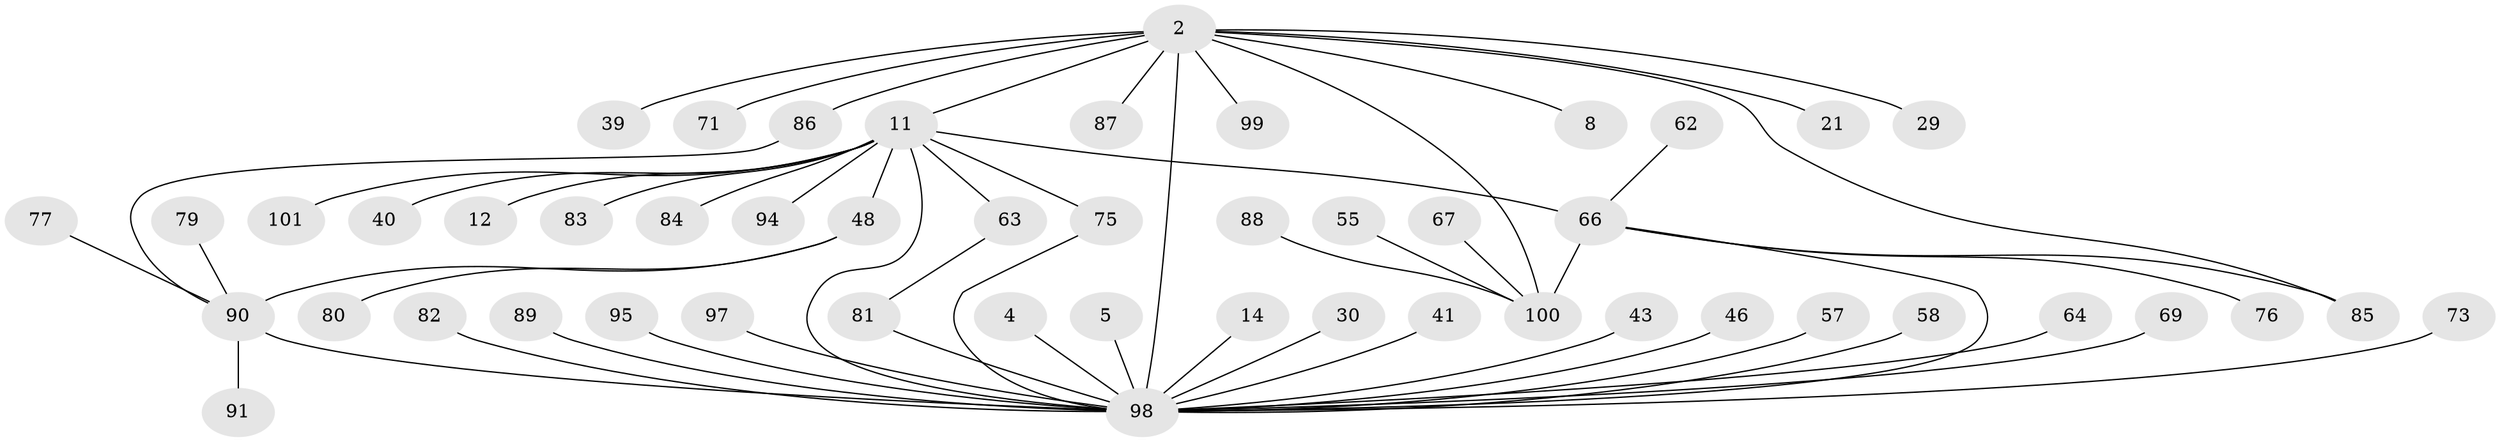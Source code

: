 // original degree distribution, {9: 0.019801980198019802, 15: 0.009900990099009901, 16: 0.009900990099009901, 1: 0.5544554455445545, 4: 0.06930693069306931, 11: 0.009900990099009901, 2: 0.1782178217821782, 8: 0.009900990099009901, 3: 0.0891089108910891, 5: 0.0297029702970297, 6: 0.019801980198019802}
// Generated by graph-tools (version 1.1) at 2025/48/03/09/25 04:48:28]
// undirected, 50 vertices, 57 edges
graph export_dot {
graph [start="1"]
  node [color=gray90,style=filled];
  2;
  4;
  5;
  8;
  11 [super="+9"];
  12 [super="+10"];
  14;
  21 [super="+15"];
  29;
  30;
  39;
  40;
  41;
  43;
  46;
  48 [super="+17"];
  55;
  57;
  58;
  62;
  63 [super="+60"];
  64;
  66 [super="+38+47+52+31"];
  67;
  69;
  71 [super="+16"];
  73;
  75 [super="+34+54"];
  76;
  77;
  79;
  80;
  81 [super="+13"];
  82;
  83;
  84 [super="+51"];
  85;
  86 [super="+18"];
  87 [super="+72"];
  88;
  89;
  90 [super="+53+65+44"];
  91;
  94 [super="+27"];
  95 [super="+68"];
  97 [super="+74"];
  98 [super="+96+3+35"];
  99;
  100 [super="+23+50"];
  101 [super="+25"];
  2 -- 8;
  2 -- 29;
  2 -- 39;
  2 -- 85;
  2 -- 99;
  2 -- 100 [weight=2];
  2 -- 11;
  2 -- 86;
  2 -- 21;
  2 -- 71;
  2 -- 87;
  2 -- 98 [weight=3];
  4 -- 98;
  5 -- 98;
  11 -- 48 [weight=3];
  11 -- 83;
  11 -- 40;
  11 -- 12;
  11 -- 101;
  11 -- 94;
  11 -- 75;
  11 -- 84;
  11 -- 66 [weight=3];
  11 -- 63;
  11 -- 98;
  14 -- 98;
  30 -- 98;
  41 -- 98;
  43 -- 98;
  46 -- 98;
  48 -- 80;
  48 -- 90;
  55 -- 100;
  57 -- 98;
  58 -- 98;
  62 -- 66;
  63 -- 81;
  64 -- 98;
  66 -- 100 [weight=2];
  66 -- 85;
  66 -- 76;
  66 -- 98;
  67 -- 100;
  69 -- 98;
  73 -- 98;
  75 -- 98;
  77 -- 90;
  79 -- 90;
  81 -- 98 [weight=2];
  82 -- 98;
  86 -- 90;
  88 -- 100;
  89 -- 98;
  90 -- 91;
  90 -- 98 [weight=4];
  95 -- 98;
  97 -- 98;
}
